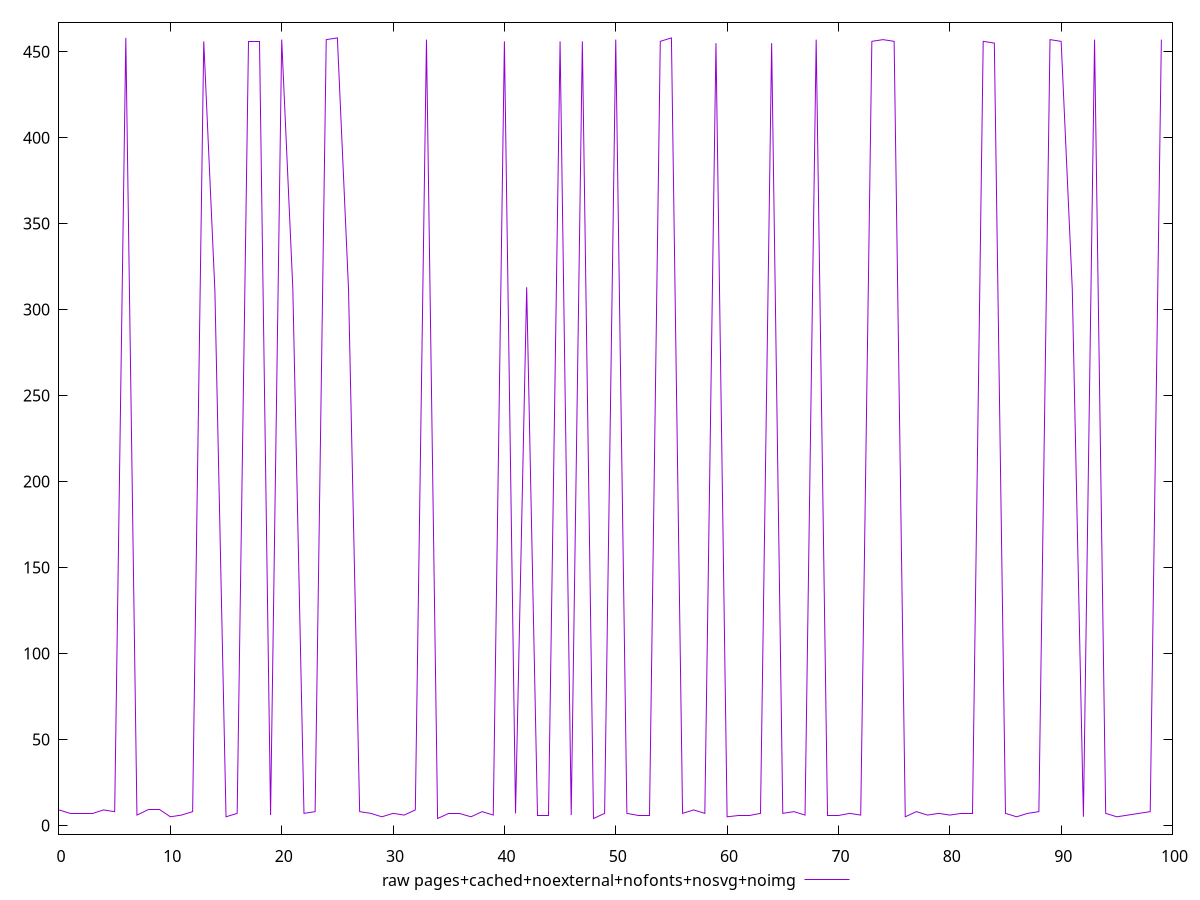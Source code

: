 $_rawPagesCachedNoexternalNofontsNosvgNoimg <<EOF
9
7
7
7
9
8
458
6
9
9
5
6
8
456
311
5
7
456
456
6
457
312
7
8
457
458
312
8
7
5
7
6
9
457
4
7
7
5
8
6
456
7
313
6
6
456
6
456
4
7
457
7
6
6
456
458
7
9
7
455
5
6
6
7
455
7
8
6
457
6
6
7
6
456
457
456
5
8
6
7
6
7
7
456
455
7
5
7
8
457
456
312
5
457
7
5
6
7
8
457
EOF
set key outside below
set terminal pngcairo
set output "report_00005_2020-11-02T22-26-11.212Z/render-blocking-resources/pages+cached+noexternal+nofonts+nosvg+noimg//raw.png"
set yrange [-5.08:467.08]
plot $_rawPagesCachedNoexternalNofontsNosvgNoimg title "raw pages+cached+noexternal+nofonts+nosvg+noimg" with line ,
